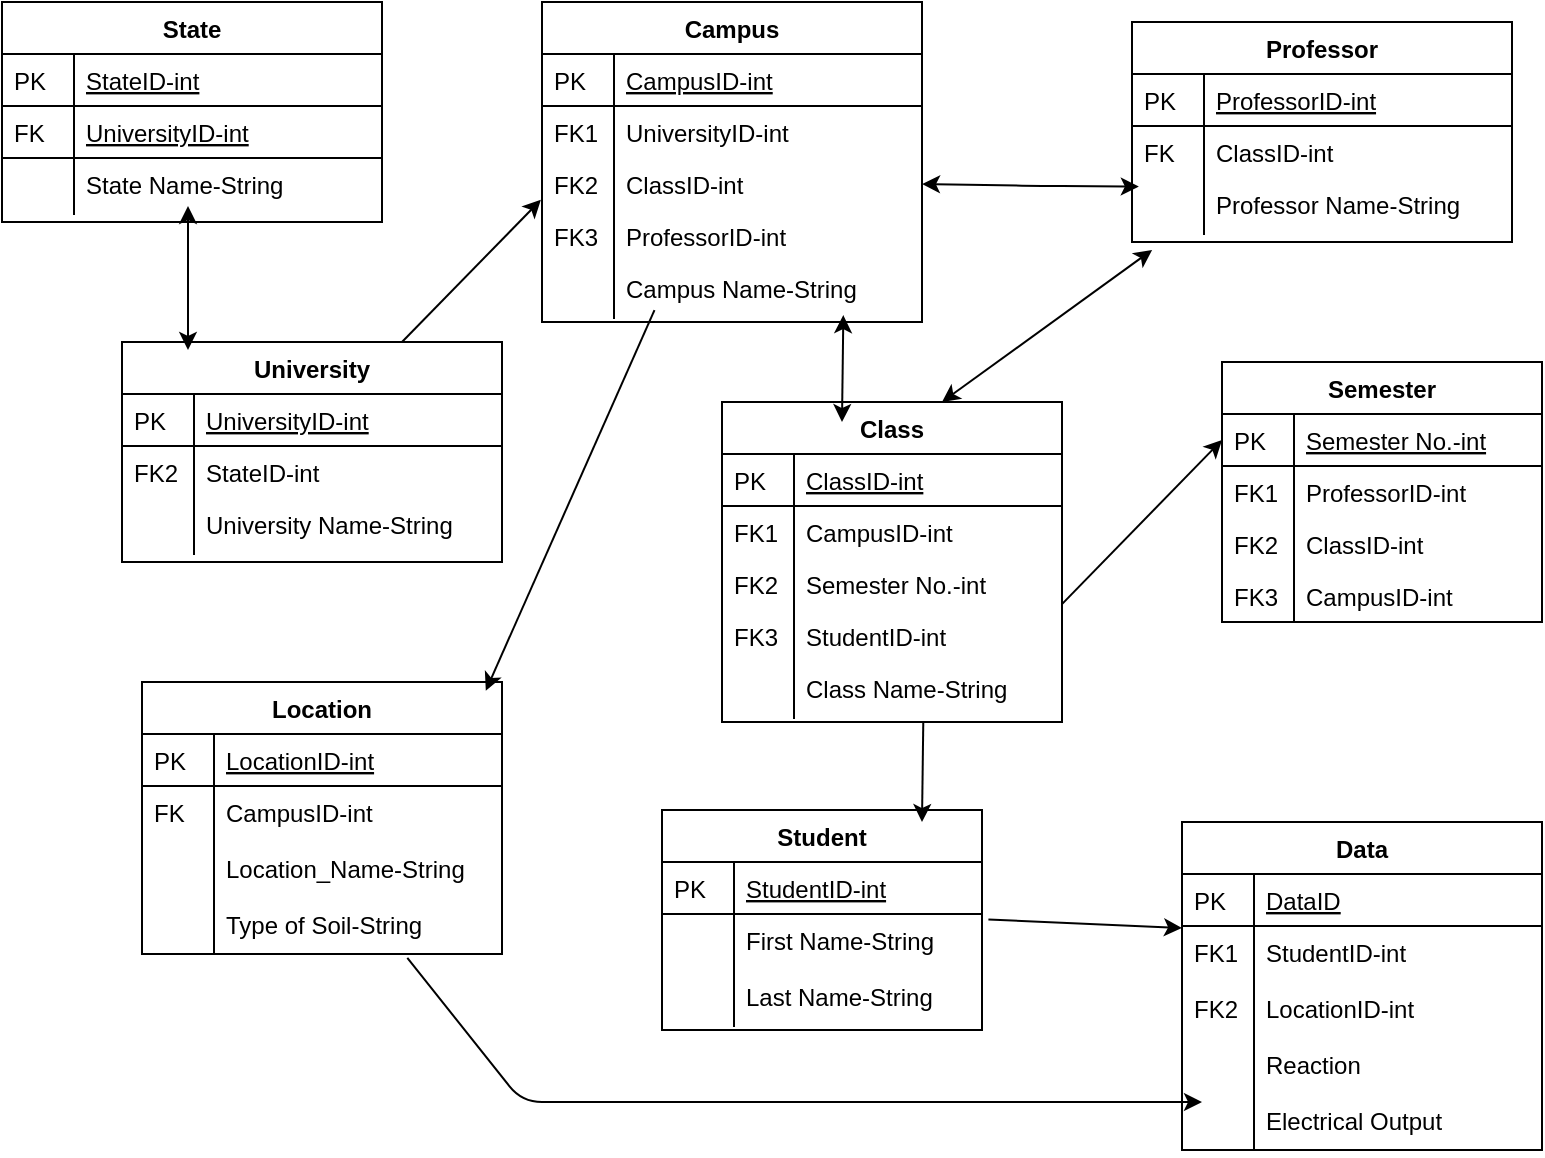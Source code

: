<mxfile version="12.7.2" type="device"><diagram id="C5RBs43oDa-KdzZeNtuy" name="Page-1"><mxGraphModel dx="1106" dy="593" grid="1" gridSize="10" guides="1" tooltips="1" connect="1" arrows="1" fold="1" page="1" pageScale="1" pageWidth="1169" pageHeight="827" math="0" shadow="0"><root><mxCell id="WIyWlLk6GJQsqaUBKTNV-0"/><mxCell id="WIyWlLk6GJQsqaUBKTNV-1" parent="WIyWlLk6GJQsqaUBKTNV-0"/><mxCell id="zkfFHV4jXpPFQw0GAbJ--51" value="Student" style="swimlane;fontStyle=1;childLayout=stackLayout;horizontal=1;startSize=26;horizontalStack=0;resizeParent=1;resizeLast=0;collapsible=1;marginBottom=0;rounded=0;shadow=0;strokeWidth=1;" parent="WIyWlLk6GJQsqaUBKTNV-1" vertex="1"><mxGeometry x="350" y="414" width="160" height="110" as="geometry"><mxRectangle x="20" y="80" width="160" height="26" as="alternateBounds"/></mxGeometry></mxCell><mxCell id="zkfFHV4jXpPFQw0GAbJ--52" value="StudentID-int" style="shape=partialRectangle;top=0;left=0;right=0;bottom=1;align=left;verticalAlign=top;fillColor=none;spacingLeft=40;spacingRight=4;overflow=hidden;rotatable=0;points=[[0,0.5],[1,0.5]];portConstraint=eastwest;dropTarget=0;rounded=0;shadow=0;strokeWidth=1;fontStyle=4" parent="zkfFHV4jXpPFQw0GAbJ--51" vertex="1"><mxGeometry y="26" width="160" height="26" as="geometry"/></mxCell><mxCell id="zkfFHV4jXpPFQw0GAbJ--53" value="PK" style="shape=partialRectangle;top=0;left=0;bottom=0;fillColor=none;align=left;verticalAlign=top;spacingLeft=4;spacingRight=4;overflow=hidden;rotatable=0;points=[];portConstraint=eastwest;part=1;" parent="zkfFHV4jXpPFQw0GAbJ--52" vertex="1" connectable="0"><mxGeometry width="36" height="26" as="geometry"/></mxCell><mxCell id="AsSQndIWf-pmZFq4SOKw-76" value="" style="endArrow=classic;html=1;exitX=0.592;exitY=1.079;exitDx=0;exitDy=0;exitPerimeter=0;" edge="1" parent="zkfFHV4jXpPFQw0GAbJ--51" source="AsSQndIWf-pmZFq4SOKw-38"><mxGeometry width="50" height="50" relative="1" as="geometry"><mxPoint x="214.34" y="-73.996" as="sourcePoint"/><mxPoint x="130" y="6" as="targetPoint"/><Array as="points"/></mxGeometry></mxCell><mxCell id="U-DtNelfVBeVszDoUFp4-26" value="First Name-String" style="shape=partialRectangle;top=0;left=0;right=0;bottom=0;align=left;verticalAlign=top;fillColor=none;spacingLeft=40;spacingRight=4;overflow=hidden;rotatable=0;points=[[0,0.5],[1,0.5]];portConstraint=eastwest;dropTarget=0;rounded=0;shadow=0;strokeWidth=1;" parent="zkfFHV4jXpPFQw0GAbJ--51" vertex="1"><mxGeometry y="52" width="160" height="28" as="geometry"/></mxCell><mxCell id="U-DtNelfVBeVszDoUFp4-27" value="" style="shape=partialRectangle;top=0;left=0;bottom=0;fillColor=none;align=left;verticalAlign=top;spacingLeft=4;spacingRight=4;overflow=hidden;rotatable=0;points=[];portConstraint=eastwest;part=1;" parent="U-DtNelfVBeVszDoUFp4-26" vertex="1" connectable="0"><mxGeometry width="36" height="28" as="geometry"/></mxCell><mxCell id="AsSQndIWf-pmZFq4SOKw-2" value="Last Name-String" style="shape=partialRectangle;top=0;left=0;right=0;bottom=0;align=left;verticalAlign=top;fillColor=none;spacingLeft=40;spacingRight=4;overflow=hidden;rotatable=0;points=[[0,0.5],[1,0.5]];portConstraint=eastwest;dropTarget=0;rounded=0;shadow=0;strokeWidth=1;" vertex="1" parent="zkfFHV4jXpPFQw0GAbJ--51"><mxGeometry y="80" width="160" height="28" as="geometry"/></mxCell><mxCell id="AsSQndIWf-pmZFq4SOKw-3" value="" style="shape=partialRectangle;top=0;left=0;bottom=0;fillColor=none;align=left;verticalAlign=top;spacingLeft=4;spacingRight=4;overflow=hidden;rotatable=0;points=[];portConstraint=eastwest;part=1;" vertex="1" connectable="0" parent="AsSQndIWf-pmZFq4SOKw-2"><mxGeometry width="36" height="28" as="geometry"/></mxCell><mxCell id="zkfFHV4jXpPFQw0GAbJ--56" value="Campus" style="swimlane;fontStyle=1;childLayout=stackLayout;horizontal=1;startSize=26;horizontalStack=0;resizeParent=1;resizeLast=0;collapsible=1;marginBottom=0;rounded=0;shadow=0;strokeWidth=1;" parent="WIyWlLk6GJQsqaUBKTNV-1" vertex="1"><mxGeometry x="290" y="10" width="190" height="160" as="geometry"><mxRectangle x="260" y="80" width="160" height="26" as="alternateBounds"/></mxGeometry></mxCell><mxCell id="zkfFHV4jXpPFQw0GAbJ--57" value="CampusID-int" style="shape=partialRectangle;top=0;left=0;right=0;bottom=1;align=left;verticalAlign=top;fillColor=none;spacingLeft=40;spacingRight=4;overflow=hidden;rotatable=0;points=[[0,0.5],[1,0.5]];portConstraint=eastwest;dropTarget=0;rounded=0;shadow=0;strokeWidth=1;fontStyle=4" parent="zkfFHV4jXpPFQw0GAbJ--56" vertex="1"><mxGeometry y="26" width="190" height="26" as="geometry"/></mxCell><mxCell id="zkfFHV4jXpPFQw0GAbJ--58" value="PK" style="shape=partialRectangle;top=0;left=0;bottom=0;fillColor=none;align=left;verticalAlign=top;spacingLeft=4;spacingRight=4;overflow=hidden;rotatable=0;points=[];portConstraint=eastwest;part=1;" parent="zkfFHV4jXpPFQw0GAbJ--57" vertex="1" connectable="0"><mxGeometry width="36" height="26" as="geometry"/></mxCell><mxCell id="AsSQndIWf-pmZFq4SOKw-36" value="UniversityID-int" style="shape=partialRectangle;top=0;left=0;right=0;bottom=0;align=left;verticalAlign=top;fillColor=none;spacingLeft=40;spacingRight=4;overflow=hidden;rotatable=0;points=[[0,0.5],[1,0.5]];portConstraint=eastwest;dropTarget=0;rounded=0;shadow=0;strokeWidth=1;" vertex="1" parent="zkfFHV4jXpPFQw0GAbJ--56"><mxGeometry y="52" width="190" height="26" as="geometry"/></mxCell><mxCell id="AsSQndIWf-pmZFq4SOKw-37" value="FK1" style="shape=partialRectangle;top=0;left=0;bottom=0;fillColor=none;align=left;verticalAlign=top;spacingLeft=4;spacingRight=4;overflow=hidden;rotatable=0;points=[];portConstraint=eastwest;part=1;" vertex="1" connectable="0" parent="AsSQndIWf-pmZFq4SOKw-36"><mxGeometry width="36" height="26" as="geometry"/></mxCell><mxCell id="zkfFHV4jXpPFQw0GAbJ--61" value="ClassID-int" style="shape=partialRectangle;top=0;left=0;right=0;bottom=0;align=left;verticalAlign=top;fillColor=none;spacingLeft=40;spacingRight=4;overflow=hidden;rotatable=0;points=[[0,0.5],[1,0.5]];portConstraint=eastwest;dropTarget=0;rounded=0;shadow=0;strokeWidth=1;" parent="zkfFHV4jXpPFQw0GAbJ--56" vertex="1"><mxGeometry y="78" width="190" height="26" as="geometry"/></mxCell><mxCell id="zkfFHV4jXpPFQw0GAbJ--62" value="FK2" style="shape=partialRectangle;top=0;left=0;bottom=0;fillColor=none;align=left;verticalAlign=top;spacingLeft=4;spacingRight=4;overflow=hidden;rotatable=0;points=[];portConstraint=eastwest;part=1;" parent="zkfFHV4jXpPFQw0GAbJ--61" vertex="1" connectable="0"><mxGeometry width="36" height="26" as="geometry"/></mxCell><mxCell id="zkfFHV4jXpPFQw0GAbJ--59" value="ProfessorID-int" style="shape=partialRectangle;top=0;left=0;right=0;bottom=0;align=left;verticalAlign=top;fillColor=none;spacingLeft=40;spacingRight=4;overflow=hidden;rotatable=0;points=[[0,0.5],[1,0.5]];portConstraint=eastwest;dropTarget=0;rounded=0;shadow=0;strokeWidth=1;" parent="zkfFHV4jXpPFQw0GAbJ--56" vertex="1"><mxGeometry y="104" width="190" height="26" as="geometry"/></mxCell><mxCell id="zkfFHV4jXpPFQw0GAbJ--60" value="FK3" style="shape=partialRectangle;top=0;left=0;bottom=0;fillColor=none;align=left;verticalAlign=top;spacingLeft=4;spacingRight=4;overflow=hidden;rotatable=0;points=[];portConstraint=eastwest;part=1;" parent="zkfFHV4jXpPFQw0GAbJ--59" vertex="1" connectable="0"><mxGeometry width="36" height="26" as="geometry"/></mxCell><mxCell id="AsSQndIWf-pmZFq4SOKw-34" value="Campus Name-String" style="shape=partialRectangle;top=0;left=0;right=0;bottom=0;align=left;verticalAlign=top;fillColor=none;spacingLeft=40;spacingRight=4;overflow=hidden;rotatable=0;points=[[0,0.5],[1,0.5]];portConstraint=eastwest;dropTarget=0;rounded=0;shadow=0;strokeWidth=1;" vertex="1" parent="zkfFHV4jXpPFQw0GAbJ--56"><mxGeometry y="130" width="190" height="28" as="geometry"/></mxCell><mxCell id="AsSQndIWf-pmZFq4SOKw-35" value="" style="shape=partialRectangle;top=0;left=0;bottom=0;fillColor=none;align=left;verticalAlign=top;spacingLeft=4;spacingRight=4;overflow=hidden;rotatable=0;points=[];portConstraint=eastwest;part=1;" vertex="1" connectable="0" parent="AsSQndIWf-pmZFq4SOKw-34"><mxGeometry width="36" height="28" as="geometry"/></mxCell><mxCell id="zkfFHV4jXpPFQw0GAbJ--64" value="Class" style="swimlane;fontStyle=1;childLayout=stackLayout;horizontal=1;startSize=26;horizontalStack=0;resizeParent=1;resizeLast=0;collapsible=1;marginBottom=0;rounded=0;shadow=0;strokeWidth=1;" parent="WIyWlLk6GJQsqaUBKTNV-1" vertex="1"><mxGeometry x="380" y="210" width="170" height="160" as="geometry"><mxRectangle x="530" y="60" width="160" height="26" as="alternateBounds"/></mxGeometry></mxCell><mxCell id="zkfFHV4jXpPFQw0GAbJ--65" value="ClassID-int" style="shape=partialRectangle;top=0;left=0;right=0;bottom=1;align=left;verticalAlign=top;fillColor=none;spacingLeft=40;spacingRight=4;overflow=hidden;rotatable=0;points=[[0,0.5],[1,0.5]];portConstraint=eastwest;dropTarget=0;rounded=0;shadow=0;strokeWidth=1;fontStyle=4" parent="zkfFHV4jXpPFQw0GAbJ--64" vertex="1"><mxGeometry y="26" width="170" height="26" as="geometry"/></mxCell><mxCell id="zkfFHV4jXpPFQw0GAbJ--66" value="PK" style="shape=partialRectangle;top=0;left=0;bottom=0;fillColor=none;align=left;verticalAlign=top;spacingLeft=4;spacingRight=4;overflow=hidden;rotatable=0;points=[];portConstraint=eastwest;part=1;" parent="zkfFHV4jXpPFQw0GAbJ--65" vertex="1" connectable="0"><mxGeometry width="36" height="26" as="geometry"/></mxCell><mxCell id="zkfFHV4jXpPFQw0GAbJ--67" value="CampusID-int" style="shape=partialRectangle;top=0;left=0;right=0;bottom=0;align=left;verticalAlign=top;fillColor=none;spacingLeft=40;spacingRight=4;overflow=hidden;rotatable=0;points=[[0,0.5],[1,0.5]];portConstraint=eastwest;dropTarget=0;rounded=0;shadow=0;strokeWidth=1;" parent="zkfFHV4jXpPFQw0GAbJ--64" vertex="1"><mxGeometry y="52" width="170" height="26" as="geometry"/></mxCell><mxCell id="zkfFHV4jXpPFQw0GAbJ--68" value="FK1" style="shape=partialRectangle;top=0;left=0;bottom=0;fillColor=none;align=left;verticalAlign=top;spacingLeft=4;spacingRight=4;overflow=hidden;rotatable=0;points=[];portConstraint=eastwest;part=1;" parent="zkfFHV4jXpPFQw0GAbJ--67" vertex="1" connectable="0"><mxGeometry width="36" height="26" as="geometry"/></mxCell><mxCell id="7Zl0wyN30tZ523wl-cmO-0" value="Semester No.-int" style="shape=partialRectangle;top=0;left=0;right=0;bottom=0;align=left;verticalAlign=top;fillColor=none;spacingLeft=40;spacingRight=4;overflow=hidden;rotatable=0;points=[[0,0.5],[1,0.5]];portConstraint=eastwest;dropTarget=0;rounded=0;shadow=0;strokeWidth=1;" parent="zkfFHV4jXpPFQw0GAbJ--64" vertex="1"><mxGeometry y="78" width="170" height="26" as="geometry"/></mxCell><mxCell id="7Zl0wyN30tZ523wl-cmO-1" value="FK2" style="shape=partialRectangle;top=0;left=0;bottom=0;fillColor=none;align=left;verticalAlign=top;spacingLeft=4;spacingRight=4;overflow=hidden;rotatable=0;points=[];portConstraint=eastwest;part=1;" parent="7Zl0wyN30tZ523wl-cmO-0" vertex="1" connectable="0"><mxGeometry width="36" height="26" as="geometry"/></mxCell><mxCell id="AsSQndIWf-pmZFq4SOKw-71" value="StudentID-int" style="shape=partialRectangle;top=0;left=0;right=0;bottom=0;align=left;verticalAlign=top;fillColor=none;spacingLeft=40;spacingRight=4;overflow=hidden;rotatable=0;points=[[0,0.5],[1,0.5]];portConstraint=eastwest;dropTarget=0;rounded=0;shadow=0;strokeWidth=1;" vertex="1" parent="zkfFHV4jXpPFQw0GAbJ--64"><mxGeometry y="104" width="170" height="26" as="geometry"/></mxCell><mxCell id="AsSQndIWf-pmZFq4SOKw-72" value="FK3" style="shape=partialRectangle;top=0;left=0;bottom=0;fillColor=none;align=left;verticalAlign=top;spacingLeft=4;spacingRight=4;overflow=hidden;rotatable=0;points=[];portConstraint=eastwest;part=1;" vertex="1" connectable="0" parent="AsSQndIWf-pmZFq4SOKw-71"><mxGeometry width="36" height="26" as="geometry"/></mxCell><mxCell id="AsSQndIWf-pmZFq4SOKw-38" value="Class Name-String" style="shape=partialRectangle;top=0;left=0;right=0;bottom=0;align=left;verticalAlign=top;fillColor=none;spacingLeft=40;spacingRight=4;overflow=hidden;rotatable=0;points=[[0,0.5],[1,0.5]];portConstraint=eastwest;dropTarget=0;rounded=0;shadow=0;strokeWidth=1;" vertex="1" parent="zkfFHV4jXpPFQw0GAbJ--64"><mxGeometry y="130" width="170" height="28" as="geometry"/></mxCell><mxCell id="AsSQndIWf-pmZFq4SOKw-39" value="" style="shape=partialRectangle;top=0;left=0;bottom=0;fillColor=none;align=left;verticalAlign=top;spacingLeft=4;spacingRight=4;overflow=hidden;rotatable=0;points=[];portConstraint=eastwest;part=1;" vertex="1" connectable="0" parent="AsSQndIWf-pmZFq4SOKw-38"><mxGeometry width="36" height="28" as="geometry"/></mxCell><mxCell id="AsSQndIWf-pmZFq4SOKw-74" value="" style="endArrow=classic;startArrow=classic;html=1;entryX=1;entryY=0.5;entryDx=0;entryDy=0;exitX=0.053;exitY=1.285;exitDx=0;exitDy=0;exitPerimeter=0;" edge="1" parent="zkfFHV4jXpPFQw0GAbJ--64" source="AsSQndIWf-pmZFq4SOKw-0"><mxGeometry width="50" height="50" relative="1" as="geometry"><mxPoint x="218.42" y="1.256" as="sourcePoint"/><mxPoint x="110" as="targetPoint"/><Array as="points"/></mxGeometry></mxCell><mxCell id="U-DtNelfVBeVszDoUFp4-28" value="Data" style="swimlane;fontStyle=1;childLayout=stackLayout;horizontal=1;startSize=26;horizontalStack=0;resizeParent=1;resizeLast=0;collapsible=1;marginBottom=0;rounded=0;shadow=0;strokeWidth=1;" parent="WIyWlLk6GJQsqaUBKTNV-1" vertex="1"><mxGeometry x="610" y="420" width="180" height="164" as="geometry"><mxRectangle x="20" y="80" width="160" height="26" as="alternateBounds"/></mxGeometry></mxCell><mxCell id="U-DtNelfVBeVszDoUFp4-29" value="DataID" style="shape=partialRectangle;top=0;left=0;right=0;bottom=1;align=left;verticalAlign=top;fillColor=none;spacingLeft=40;spacingRight=4;overflow=hidden;rotatable=0;points=[[0,0.5],[1,0.5]];portConstraint=eastwest;dropTarget=0;rounded=0;shadow=0;strokeWidth=1;fontStyle=4" parent="U-DtNelfVBeVszDoUFp4-28" vertex="1"><mxGeometry y="26" width="180" height="26" as="geometry"/></mxCell><mxCell id="U-DtNelfVBeVszDoUFp4-30" value="PK" style="shape=partialRectangle;top=0;left=0;bottom=0;fillColor=none;align=left;verticalAlign=top;spacingLeft=4;spacingRight=4;overflow=hidden;rotatable=0;points=[];portConstraint=eastwest;part=1;" parent="U-DtNelfVBeVszDoUFp4-29" vertex="1" connectable="0"><mxGeometry width="36" height="26" as="geometry"/></mxCell><mxCell id="U-DtNelfVBeVszDoUFp4-37" value="StudentID-int" style="shape=partialRectangle;top=0;left=0;right=0;bottom=0;align=left;verticalAlign=top;fillColor=none;spacingLeft=40;spacingRight=4;overflow=hidden;rotatable=0;points=[[0,0.5],[1,0.5]];portConstraint=eastwest;dropTarget=0;rounded=0;shadow=0;strokeWidth=1;" parent="U-DtNelfVBeVszDoUFp4-28" vertex="1"><mxGeometry y="52" width="180" height="28" as="geometry"/></mxCell><mxCell id="U-DtNelfVBeVszDoUFp4-38" value="FK1" style="shape=partialRectangle;top=0;left=0;bottom=0;fillColor=none;align=left;verticalAlign=top;spacingLeft=4;spacingRight=4;overflow=hidden;rotatable=0;points=[];portConstraint=eastwest;part=1;" parent="U-DtNelfVBeVszDoUFp4-37" vertex="1" connectable="0"><mxGeometry width="36" height="28" as="geometry"/></mxCell><mxCell id="AsSQndIWf-pmZFq4SOKw-21" value="LocationID-int" style="shape=partialRectangle;top=0;left=0;right=0;bottom=0;align=left;verticalAlign=top;fillColor=none;spacingLeft=40;spacingRight=4;overflow=hidden;rotatable=0;points=[[0,0.5],[1,0.5]];portConstraint=eastwest;dropTarget=0;rounded=0;shadow=0;strokeWidth=1;" vertex="1" parent="U-DtNelfVBeVszDoUFp4-28"><mxGeometry y="80" width="180" height="28" as="geometry"/></mxCell><mxCell id="AsSQndIWf-pmZFq4SOKw-22" value="FK2" style="shape=partialRectangle;top=0;left=0;bottom=0;fillColor=none;align=left;verticalAlign=top;spacingLeft=4;spacingRight=4;overflow=hidden;rotatable=0;points=[];portConstraint=eastwest;part=1;" vertex="1" connectable="0" parent="AsSQndIWf-pmZFq4SOKw-21"><mxGeometry width="36" height="28" as="geometry"/></mxCell><mxCell id="U-DtNelfVBeVszDoUFp4-33" value="Reaction" style="shape=partialRectangle;top=0;left=0;right=0;bottom=0;align=left;verticalAlign=top;fillColor=none;spacingLeft=40;spacingRight=4;overflow=hidden;rotatable=0;points=[[0,0.5],[1,0.5]];portConstraint=eastwest;dropTarget=0;rounded=0;shadow=0;strokeWidth=1;" parent="U-DtNelfVBeVszDoUFp4-28" vertex="1"><mxGeometry y="108" width="180" height="28" as="geometry"/></mxCell><mxCell id="U-DtNelfVBeVszDoUFp4-34" value="" style="shape=partialRectangle;top=0;left=0;bottom=0;fillColor=none;align=left;verticalAlign=top;spacingLeft=4;spacingRight=4;overflow=hidden;rotatable=0;points=[];portConstraint=eastwest;part=1;" parent="U-DtNelfVBeVszDoUFp4-33" vertex="1" connectable="0"><mxGeometry width="36" height="28" as="geometry"/></mxCell><mxCell id="e10fbkFXGxoa7_EqSyAC-0" value="Electrical Output" style="shape=partialRectangle;top=0;left=0;right=0;bottom=0;align=left;verticalAlign=top;fillColor=none;spacingLeft=40;spacingRight=4;overflow=hidden;rotatable=0;points=[[0,0.5],[1,0.5]];portConstraint=eastwest;dropTarget=0;rounded=0;shadow=0;strokeWidth=1;" parent="U-DtNelfVBeVszDoUFp4-28" vertex="1"><mxGeometry y="136" width="180" height="28" as="geometry"/></mxCell><mxCell id="e10fbkFXGxoa7_EqSyAC-1" value="" style="shape=partialRectangle;top=0;left=0;bottom=0;fillColor=none;align=left;verticalAlign=top;spacingLeft=4;spacingRight=4;overflow=hidden;rotatable=0;points=[];portConstraint=eastwest;part=1;" parent="e10fbkFXGxoa7_EqSyAC-0" vertex="1" connectable="0"><mxGeometry width="36" height="28" as="geometry"/></mxCell><mxCell id="U-DtNelfVBeVszDoUFp4-39" value="Professor" style="swimlane;fontStyle=1;childLayout=stackLayout;horizontal=1;startSize=26;horizontalStack=0;resizeParent=1;resizeLast=0;collapsible=1;marginBottom=0;rounded=0;shadow=0;strokeWidth=1;" parent="WIyWlLk6GJQsqaUBKTNV-1" vertex="1"><mxGeometry x="585" y="20" width="190" height="110" as="geometry"><mxRectangle x="530" y="60" width="160" height="26" as="alternateBounds"/></mxGeometry></mxCell><mxCell id="U-DtNelfVBeVszDoUFp4-40" value="ProfessorID-int" style="shape=partialRectangle;top=0;left=0;right=0;bottom=1;align=left;verticalAlign=top;fillColor=none;spacingLeft=40;spacingRight=4;overflow=hidden;rotatable=0;points=[[0,0.5],[1,0.5]];portConstraint=eastwest;dropTarget=0;rounded=0;shadow=0;strokeWidth=1;fontStyle=4" parent="U-DtNelfVBeVszDoUFp4-39" vertex="1"><mxGeometry y="26" width="190" height="26" as="geometry"/></mxCell><mxCell id="U-DtNelfVBeVszDoUFp4-41" value="PK" style="shape=partialRectangle;top=0;left=0;bottom=0;fillColor=none;align=left;verticalAlign=top;spacingLeft=4;spacingRight=4;overflow=hidden;rotatable=0;points=[];portConstraint=eastwest;part=1;" parent="U-DtNelfVBeVszDoUFp4-40" vertex="1" connectable="0"><mxGeometry width="36" height="26" as="geometry"/></mxCell><mxCell id="U-DtNelfVBeVszDoUFp4-42" value="ClassID-int" style="shape=partialRectangle;top=0;left=0;right=0;bottom=0;align=left;verticalAlign=top;fillColor=none;spacingLeft=40;spacingRight=4;overflow=hidden;rotatable=0;points=[[0,0.5],[1,0.5]];portConstraint=eastwest;dropTarget=0;rounded=0;shadow=0;strokeWidth=1;" parent="U-DtNelfVBeVszDoUFp4-39" vertex="1"><mxGeometry y="52" width="190" height="26" as="geometry"/></mxCell><mxCell id="U-DtNelfVBeVszDoUFp4-43" value="FK" style="shape=partialRectangle;top=0;left=0;bottom=0;fillColor=none;align=left;verticalAlign=top;spacingLeft=4;spacingRight=4;overflow=hidden;rotatable=0;points=[];portConstraint=eastwest;part=1;" parent="U-DtNelfVBeVszDoUFp4-42" vertex="1" connectable="0"><mxGeometry width="36" height="26" as="geometry"/></mxCell><mxCell id="AsSQndIWf-pmZFq4SOKw-0" value="Professor Name-String" style="shape=partialRectangle;top=0;left=0;right=0;bottom=0;align=left;verticalAlign=top;fillColor=none;spacingLeft=40;spacingRight=4;overflow=hidden;rotatable=0;points=[[0,0.5],[1,0.5]];portConstraint=eastwest;dropTarget=0;rounded=0;shadow=0;strokeWidth=1;" vertex="1" parent="U-DtNelfVBeVszDoUFp4-39"><mxGeometry y="78" width="190" height="28" as="geometry"/></mxCell><mxCell id="AsSQndIWf-pmZFq4SOKw-1" value="" style="shape=partialRectangle;top=0;left=0;bottom=0;fillColor=none;align=left;verticalAlign=top;spacingLeft=4;spacingRight=4;overflow=hidden;rotatable=0;points=[];portConstraint=eastwest;part=1;" vertex="1" connectable="0" parent="AsSQndIWf-pmZFq4SOKw-0"><mxGeometry width="36" height="28" as="geometry"/></mxCell><mxCell id="AsSQndIWf-pmZFq4SOKw-7" value="Location" style="swimlane;fontStyle=1;childLayout=stackLayout;horizontal=1;startSize=26;horizontalStack=0;resizeParent=1;resizeLast=0;collapsible=1;marginBottom=0;rounded=0;shadow=0;strokeWidth=1;" vertex="1" parent="WIyWlLk6GJQsqaUBKTNV-1"><mxGeometry x="90" y="350" width="180" height="136" as="geometry"><mxRectangle x="20" y="80" width="160" height="26" as="alternateBounds"/></mxGeometry></mxCell><mxCell id="AsSQndIWf-pmZFq4SOKw-8" value="LocationID-int" style="shape=partialRectangle;top=0;left=0;right=0;bottom=1;align=left;verticalAlign=top;fillColor=none;spacingLeft=40;spacingRight=4;overflow=hidden;rotatable=0;points=[[0,0.5],[1,0.5]];portConstraint=eastwest;dropTarget=0;rounded=0;shadow=0;strokeWidth=1;fontStyle=4" vertex="1" parent="AsSQndIWf-pmZFq4SOKw-7"><mxGeometry y="26" width="180" height="26" as="geometry"/></mxCell><mxCell id="AsSQndIWf-pmZFq4SOKw-9" value="PK" style="shape=partialRectangle;top=0;left=0;bottom=0;fillColor=none;align=left;verticalAlign=top;spacingLeft=4;spacingRight=4;overflow=hidden;rotatable=0;points=[];portConstraint=eastwest;part=1;" vertex="1" connectable="0" parent="AsSQndIWf-pmZFq4SOKw-8"><mxGeometry width="36" height="26" as="geometry"/></mxCell><mxCell id="AsSQndIWf-pmZFq4SOKw-14" value="CampusID-int" style="shape=partialRectangle;top=0;left=0;right=0;bottom=0;align=left;verticalAlign=top;fillColor=none;spacingLeft=40;spacingRight=4;overflow=hidden;rotatable=0;points=[[0,0.5],[1,0.5]];portConstraint=eastwest;dropTarget=0;rounded=0;shadow=0;strokeWidth=1;" vertex="1" parent="AsSQndIWf-pmZFq4SOKw-7"><mxGeometry y="52" width="180" height="28" as="geometry"/></mxCell><mxCell id="AsSQndIWf-pmZFq4SOKw-15" value="FK" style="shape=partialRectangle;top=0;left=0;bottom=0;fillColor=none;align=left;verticalAlign=top;spacingLeft=4;spacingRight=4;overflow=hidden;rotatable=0;points=[];portConstraint=eastwest;part=1;" vertex="1" connectable="0" parent="AsSQndIWf-pmZFq4SOKw-14"><mxGeometry width="36" height="28" as="geometry"/></mxCell><mxCell id="AsSQndIWf-pmZFq4SOKw-19" value="Location_Name-String" style="shape=partialRectangle;top=0;left=0;right=0;bottom=0;align=left;verticalAlign=top;fillColor=none;spacingLeft=40;spacingRight=4;overflow=hidden;rotatable=0;points=[[0,0.5],[1,0.5]];portConstraint=eastwest;dropTarget=0;rounded=0;shadow=0;strokeWidth=1;" vertex="1" parent="AsSQndIWf-pmZFq4SOKw-7"><mxGeometry y="80" width="180" height="28" as="geometry"/></mxCell><mxCell id="AsSQndIWf-pmZFq4SOKw-20" value="" style="shape=partialRectangle;top=0;left=0;bottom=0;fillColor=none;align=left;verticalAlign=top;spacingLeft=4;spacingRight=4;overflow=hidden;rotatable=0;points=[];portConstraint=eastwest;part=1;" vertex="1" connectable="0" parent="AsSQndIWf-pmZFq4SOKw-19"><mxGeometry width="36" height="28" as="geometry"/></mxCell><mxCell id="AsSQndIWf-pmZFq4SOKw-23" value="Type of Soil-String" style="shape=partialRectangle;top=0;left=0;right=0;bottom=0;align=left;verticalAlign=top;fillColor=none;spacingLeft=40;spacingRight=4;overflow=hidden;rotatable=0;points=[[0,0.5],[1,0.5]];portConstraint=eastwest;dropTarget=0;rounded=0;shadow=0;strokeWidth=1;" vertex="1" parent="AsSQndIWf-pmZFq4SOKw-7"><mxGeometry y="108" width="180" height="28" as="geometry"/></mxCell><mxCell id="AsSQndIWf-pmZFq4SOKw-24" value="" style="shape=partialRectangle;top=0;left=0;bottom=0;fillColor=none;align=left;verticalAlign=top;spacingLeft=4;spacingRight=4;overflow=hidden;rotatable=0;points=[];portConstraint=eastwest;part=1;" vertex="1" connectable="0" parent="AsSQndIWf-pmZFq4SOKw-23"><mxGeometry width="36" height="28" as="geometry"/></mxCell><mxCell id="AsSQndIWf-pmZFq4SOKw-25" value="Semester" style="swimlane;fontStyle=1;childLayout=stackLayout;horizontal=1;startSize=26;horizontalStack=0;resizeParent=1;resizeLast=0;collapsible=1;marginBottom=0;rounded=0;shadow=0;strokeWidth=1;" vertex="1" parent="WIyWlLk6GJQsqaUBKTNV-1"><mxGeometry x="630" y="190" width="160" height="130" as="geometry"><mxRectangle x="260" y="80" width="160" height="26" as="alternateBounds"/></mxGeometry></mxCell><mxCell id="AsSQndIWf-pmZFq4SOKw-26" value="Semester No.-int" style="shape=partialRectangle;top=0;left=0;right=0;bottom=1;align=left;verticalAlign=top;fillColor=none;spacingLeft=40;spacingRight=4;overflow=hidden;rotatable=0;points=[[0,0.5],[1,0.5]];portConstraint=eastwest;dropTarget=0;rounded=0;shadow=0;strokeWidth=1;fontStyle=4" vertex="1" parent="AsSQndIWf-pmZFq4SOKw-25"><mxGeometry y="26" width="160" height="26" as="geometry"/></mxCell><mxCell id="AsSQndIWf-pmZFq4SOKw-27" value="PK" style="shape=partialRectangle;top=0;left=0;bottom=0;fillColor=none;align=left;verticalAlign=top;spacingLeft=4;spacingRight=4;overflow=hidden;rotatable=0;points=[];portConstraint=eastwest;part=1;" vertex="1" connectable="0" parent="AsSQndIWf-pmZFq4SOKw-26"><mxGeometry width="36" height="26" as="geometry"/></mxCell><mxCell id="AsSQndIWf-pmZFq4SOKw-28" value="ProfessorID-int" style="shape=partialRectangle;top=0;left=0;right=0;bottom=0;align=left;verticalAlign=top;fillColor=none;spacingLeft=40;spacingRight=4;overflow=hidden;rotatable=0;points=[[0,0.5],[1,0.5]];portConstraint=eastwest;dropTarget=0;rounded=0;shadow=0;strokeWidth=1;" vertex="1" parent="AsSQndIWf-pmZFq4SOKw-25"><mxGeometry y="52" width="160" height="26" as="geometry"/></mxCell><mxCell id="AsSQndIWf-pmZFq4SOKw-29" value="FK1" style="shape=partialRectangle;top=0;left=0;bottom=0;fillColor=none;align=left;verticalAlign=top;spacingLeft=4;spacingRight=4;overflow=hidden;rotatable=0;points=[];portConstraint=eastwest;part=1;" vertex="1" connectable="0" parent="AsSQndIWf-pmZFq4SOKw-28"><mxGeometry width="36" height="26" as="geometry"/></mxCell><mxCell id="AsSQndIWf-pmZFq4SOKw-30" value="ClassID-int" style="shape=partialRectangle;top=0;left=0;right=0;bottom=0;align=left;verticalAlign=top;fillColor=none;spacingLeft=40;spacingRight=4;overflow=hidden;rotatable=0;points=[[0,0.5],[1,0.5]];portConstraint=eastwest;dropTarget=0;rounded=0;shadow=0;strokeWidth=1;" vertex="1" parent="AsSQndIWf-pmZFq4SOKw-25"><mxGeometry y="78" width="160" height="26" as="geometry"/></mxCell><mxCell id="AsSQndIWf-pmZFq4SOKw-31" value="FK2" style="shape=partialRectangle;top=0;left=0;bottom=0;fillColor=none;align=left;verticalAlign=top;spacingLeft=4;spacingRight=4;overflow=hidden;rotatable=0;points=[];portConstraint=eastwest;part=1;" vertex="1" connectable="0" parent="AsSQndIWf-pmZFq4SOKw-30"><mxGeometry width="36" height="26" as="geometry"/></mxCell><mxCell id="AsSQndIWf-pmZFq4SOKw-32" value="CampusID-int" style="shape=partialRectangle;top=0;left=0;right=0;bottom=0;align=left;verticalAlign=top;fillColor=none;spacingLeft=40;spacingRight=4;overflow=hidden;rotatable=0;points=[[0,0.5],[1,0.5]];portConstraint=eastwest;dropTarget=0;rounded=0;shadow=0;strokeWidth=1;" vertex="1" parent="AsSQndIWf-pmZFq4SOKw-25"><mxGeometry y="104" width="160" height="26" as="geometry"/></mxCell><mxCell id="AsSQndIWf-pmZFq4SOKw-33" value="FK3" style="shape=partialRectangle;top=0;left=0;bottom=0;fillColor=none;align=left;verticalAlign=top;spacingLeft=4;spacingRight=4;overflow=hidden;rotatable=0;points=[];portConstraint=eastwest;part=1;" vertex="1" connectable="0" parent="AsSQndIWf-pmZFq4SOKw-32"><mxGeometry width="36" height="26" as="geometry"/></mxCell><mxCell id="AsSQndIWf-pmZFq4SOKw-40" value="University" style="swimlane;fontStyle=1;childLayout=stackLayout;horizontal=1;startSize=26;horizontalStack=0;resizeParent=1;resizeLast=0;collapsible=1;marginBottom=0;rounded=0;shadow=0;strokeWidth=1;" vertex="1" parent="WIyWlLk6GJQsqaUBKTNV-1"><mxGeometry x="80" y="180" width="190" height="110" as="geometry"><mxRectangle x="260" y="80" width="160" height="26" as="alternateBounds"/></mxGeometry></mxCell><mxCell id="AsSQndIWf-pmZFq4SOKw-41" value="UniversityID-int" style="shape=partialRectangle;top=0;left=0;right=0;bottom=1;align=left;verticalAlign=top;fillColor=none;spacingLeft=40;spacingRight=4;overflow=hidden;rotatable=0;points=[[0,0.5],[1,0.5]];portConstraint=eastwest;dropTarget=0;rounded=0;shadow=0;strokeWidth=1;fontStyle=4" vertex="1" parent="AsSQndIWf-pmZFq4SOKw-40"><mxGeometry y="26" width="190" height="26" as="geometry"/></mxCell><mxCell id="AsSQndIWf-pmZFq4SOKw-42" value="PK" style="shape=partialRectangle;top=0;left=0;bottom=0;fillColor=none;align=left;verticalAlign=top;spacingLeft=4;spacingRight=4;overflow=hidden;rotatable=0;points=[];portConstraint=eastwest;part=1;" vertex="1" connectable="0" parent="AsSQndIWf-pmZFq4SOKw-41"><mxGeometry width="36" height="26" as="geometry"/></mxCell><mxCell id="AsSQndIWf-pmZFq4SOKw-51" value="StateID-int" style="shape=partialRectangle;top=0;left=0;right=0;bottom=0;align=left;verticalAlign=top;fillColor=none;spacingLeft=40;spacingRight=4;overflow=hidden;rotatable=0;points=[[0,0.5],[1,0.5]];portConstraint=eastwest;dropTarget=0;rounded=0;shadow=0;strokeWidth=1;" vertex="1" parent="AsSQndIWf-pmZFq4SOKw-40"><mxGeometry y="52" width="190" height="26" as="geometry"/></mxCell><mxCell id="AsSQndIWf-pmZFq4SOKw-52" value="FK2" style="shape=partialRectangle;top=0;left=0;bottom=0;fillColor=none;align=left;verticalAlign=top;spacingLeft=4;spacingRight=4;overflow=hidden;rotatable=0;points=[];portConstraint=eastwest;part=1;" vertex="1" connectable="0" parent="AsSQndIWf-pmZFq4SOKw-51"><mxGeometry width="36" height="26" as="geometry"/></mxCell><mxCell id="AsSQndIWf-pmZFq4SOKw-49" value="University Name-String" style="shape=partialRectangle;top=0;left=0;right=0;bottom=0;align=left;verticalAlign=top;fillColor=none;spacingLeft=40;spacingRight=4;overflow=hidden;rotatable=0;points=[[0,0.5],[1,0.5]];portConstraint=eastwest;dropTarget=0;rounded=0;shadow=0;strokeWidth=1;" vertex="1" parent="AsSQndIWf-pmZFq4SOKw-40"><mxGeometry y="78" width="190" height="28" as="geometry"/></mxCell><mxCell id="AsSQndIWf-pmZFq4SOKw-50" value="" style="shape=partialRectangle;top=0;left=0;bottom=0;fillColor=none;align=left;verticalAlign=top;spacingLeft=4;spacingRight=4;overflow=hidden;rotatable=0;points=[];portConstraint=eastwest;part=1;" vertex="1" connectable="0" parent="AsSQndIWf-pmZFq4SOKw-49"><mxGeometry width="36" height="28" as="geometry"/></mxCell><mxCell id="AsSQndIWf-pmZFq4SOKw-66" value="" style="endArrow=classic;html=1;entryX=-0.003;entryY=-0.195;entryDx=0;entryDy=0;entryPerimeter=0;" edge="1" parent="AsSQndIWf-pmZFq4SOKw-40" target="zkfFHV4jXpPFQw0GAbJ--59"><mxGeometry width="50" height="50" relative="1" as="geometry"><mxPoint x="140" as="sourcePoint"/><mxPoint x="190" y="-50" as="targetPoint"/></mxGeometry></mxCell><mxCell id="AsSQndIWf-pmZFq4SOKw-53" value="State" style="swimlane;fontStyle=1;childLayout=stackLayout;horizontal=1;startSize=26;horizontalStack=0;resizeParent=1;resizeLast=0;collapsible=1;marginBottom=0;rounded=0;shadow=0;strokeWidth=1;" vertex="1" parent="WIyWlLk6GJQsqaUBKTNV-1"><mxGeometry x="20" y="10" width="190" height="110" as="geometry"><mxRectangle x="260" y="80" width="160" height="26" as="alternateBounds"/></mxGeometry></mxCell><mxCell id="AsSQndIWf-pmZFq4SOKw-54" value="StateID-int" style="shape=partialRectangle;top=0;left=0;right=0;bottom=1;align=left;verticalAlign=top;fillColor=none;spacingLeft=40;spacingRight=4;overflow=hidden;rotatable=0;points=[[0,0.5],[1,0.5]];portConstraint=eastwest;dropTarget=0;rounded=0;shadow=0;strokeWidth=1;fontStyle=4" vertex="1" parent="AsSQndIWf-pmZFq4SOKw-53"><mxGeometry y="26" width="190" height="26" as="geometry"/></mxCell><mxCell id="AsSQndIWf-pmZFq4SOKw-55" value="PK" style="shape=partialRectangle;top=0;left=0;bottom=0;fillColor=none;align=left;verticalAlign=top;spacingLeft=4;spacingRight=4;overflow=hidden;rotatable=0;points=[];portConstraint=eastwest;part=1;" vertex="1" connectable="0" parent="AsSQndIWf-pmZFq4SOKw-54"><mxGeometry width="36" height="26" as="geometry"/></mxCell><mxCell id="AsSQndIWf-pmZFq4SOKw-60" value="UniversityID-int" style="shape=partialRectangle;top=0;left=0;right=0;bottom=1;align=left;verticalAlign=top;fillColor=none;spacingLeft=40;spacingRight=4;overflow=hidden;rotatable=0;points=[[0,0.5],[1,0.5]];portConstraint=eastwest;dropTarget=0;rounded=0;shadow=0;strokeWidth=1;fontStyle=4" vertex="1" parent="AsSQndIWf-pmZFq4SOKw-53"><mxGeometry y="52" width="190" height="26" as="geometry"/></mxCell><mxCell id="AsSQndIWf-pmZFq4SOKw-61" value="FK" style="shape=partialRectangle;top=0;left=0;bottom=0;fillColor=none;align=left;verticalAlign=top;spacingLeft=4;spacingRight=4;overflow=hidden;rotatable=0;points=[];portConstraint=eastwest;part=1;" vertex="1" connectable="0" parent="AsSQndIWf-pmZFq4SOKw-60"><mxGeometry width="36" height="26" as="geometry"/></mxCell><mxCell id="AsSQndIWf-pmZFq4SOKw-58" value="State Name-String" style="shape=partialRectangle;top=0;left=0;right=0;bottom=0;align=left;verticalAlign=top;fillColor=none;spacingLeft=40;spacingRight=4;overflow=hidden;rotatable=0;points=[[0,0.5],[1,0.5]];portConstraint=eastwest;dropTarget=0;rounded=0;shadow=0;strokeWidth=1;" vertex="1" parent="AsSQndIWf-pmZFq4SOKw-53"><mxGeometry y="78" width="190" height="28" as="geometry"/></mxCell><mxCell id="AsSQndIWf-pmZFq4SOKw-59" value="" style="shape=partialRectangle;top=0;left=0;bottom=0;fillColor=none;align=left;verticalAlign=top;spacingLeft=4;spacingRight=4;overflow=hidden;rotatable=0;points=[];portConstraint=eastwest;part=1;" vertex="1" connectable="0" parent="AsSQndIWf-pmZFq4SOKw-58"><mxGeometry width="36" height="28" as="geometry"/></mxCell><mxCell id="AsSQndIWf-pmZFq4SOKw-65" value="" style="endArrow=classic;startArrow=classic;html=1;" edge="1" parent="WIyWlLk6GJQsqaUBKTNV-1"><mxGeometry width="50" height="50" relative="1" as="geometry"><mxPoint x="113" y="112" as="sourcePoint"/><mxPoint x="113" y="184" as="targetPoint"/><Array as="points"><mxPoint x="113" y="160"/></Array></mxGeometry></mxCell><mxCell id="AsSQndIWf-pmZFq4SOKw-69" value="" style="endArrow=classic;startArrow=classic;html=1;exitX=0.793;exitY=0.948;exitDx=0;exitDy=0;exitPerimeter=0;" edge="1" parent="WIyWlLk6GJQsqaUBKTNV-1" source="AsSQndIWf-pmZFq4SOKw-34"><mxGeometry width="50" height="50" relative="1" as="geometry"><mxPoint x="390" y="320" as="sourcePoint"/><mxPoint x="440" y="220" as="targetPoint"/></mxGeometry></mxCell><mxCell id="AsSQndIWf-pmZFq4SOKw-70" value="" style="endArrow=classic;startArrow=classic;html=1;entryX=1;entryY=0.5;entryDx=0;entryDy=0;exitX=0.018;exitY=0.152;exitDx=0;exitDy=0;exitPerimeter=0;" edge="1" parent="WIyWlLk6GJQsqaUBKTNV-1" source="AsSQndIWf-pmZFq4SOKw-0" target="zkfFHV4jXpPFQw0GAbJ--61"><mxGeometry width="50" height="50" relative="1" as="geometry"><mxPoint x="540" y="54" as="sourcePoint"/><mxPoint x="540" y="126" as="targetPoint"/><Array as="points"><mxPoint x="540" y="102"/></Array></mxGeometry></mxCell><mxCell id="AsSQndIWf-pmZFq4SOKw-73" value="" style="endArrow=classic;html=1;entryX=0;entryY=0.5;entryDx=0;entryDy=0;" edge="1" parent="WIyWlLk6GJQsqaUBKTNV-1" target="AsSQndIWf-pmZFq4SOKw-26"><mxGeometry width="50" height="50" relative="1" as="geometry"><mxPoint x="550" y="311.07" as="sourcePoint"/><mxPoint x="619.43" y="240.0" as="targetPoint"/></mxGeometry></mxCell><mxCell id="AsSQndIWf-pmZFq4SOKw-75" value="" style="endArrow=classic;html=1;entryX=0.955;entryY=0.032;entryDx=0;entryDy=0;entryPerimeter=0;exitX=0.296;exitY=0.858;exitDx=0;exitDy=0;exitPerimeter=0;" edge="1" parent="WIyWlLk6GJQsqaUBKTNV-1" source="AsSQndIWf-pmZFq4SOKw-34" target="AsSQndIWf-pmZFq4SOKw-7"><mxGeometry width="50" height="50" relative="1" as="geometry"><mxPoint x="280.57" y="331.07" as="sourcePoint"/><mxPoint x="350.0" y="260.0" as="targetPoint"/><Array as="points"/></mxGeometry></mxCell><mxCell id="AsSQndIWf-pmZFq4SOKw-77" value="" style="endArrow=classic;html=1;exitX=1.02;exitY=1.105;exitDx=0;exitDy=0;exitPerimeter=0;" edge="1" parent="WIyWlLk6GJQsqaUBKTNV-1" source="zkfFHV4jXpPFQw0GAbJ--52"><mxGeometry width="50" height="50" relative="1" as="geometry"><mxPoint x="530.64" y="444.102" as="sourcePoint"/><mxPoint x="610" y="473" as="targetPoint"/><Array as="points"/></mxGeometry></mxCell><mxCell id="AsSQndIWf-pmZFq4SOKw-78" value="" style="endArrow=classic;html=1;exitX=0.737;exitY=1.069;exitDx=0;exitDy=0;exitPerimeter=0;" edge="1" parent="WIyWlLk6GJQsqaUBKTNV-1" source="AsSQndIWf-pmZFq4SOKw-23"><mxGeometry width="50" height="50" relative="1" as="geometry"><mxPoint x="240" y="550" as="sourcePoint"/><mxPoint x="620" y="560" as="targetPoint"/><Array as="points"><mxPoint x="280" y="560"/></Array></mxGeometry></mxCell></root></mxGraphModel></diagram></mxfile>
